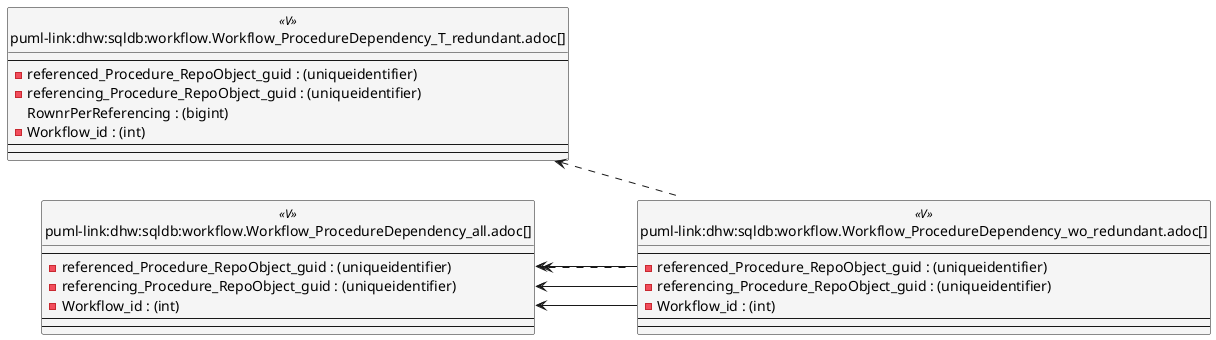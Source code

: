 @startuml
left to right direction
'top to bottom direction
hide circle
'avoide "." issues:
set namespaceSeparator none


skinparam class {
  BackgroundColor White
  BackgroundColor<<FN>> Yellow
  BackgroundColor<<FS>> Yellow
  BackgroundColor<<FT>> LightGray
  BackgroundColor<<IF>> Yellow
  BackgroundColor<<IS>> Yellow
  BackgroundColor<<P>> Aqua
  BackgroundColor<<PC>> Aqua
  BackgroundColor<<SN>> Yellow
  BackgroundColor<<SO>> SlateBlue
  BackgroundColor<<TF>> LightGray
  BackgroundColor<<TR>> Tomato
  BackgroundColor<<U>> White
  BackgroundColor<<V>> WhiteSmoke
  BackgroundColor<<X>> Aqua
  BackgroundColor<<external>> AliceBlue
}


entity "puml-link:dhw:sqldb:workflow.Workflow_ProcedureDependency_all.adoc[]" as workflow.Workflow_ProcedureDependency_all << V >> {
  --
  - referenced_Procedure_RepoObject_guid : (uniqueidentifier)
  - referencing_Procedure_RepoObject_guid : (uniqueidentifier)
  - Workflow_id : (int)
  --
  --
}

entity "puml-link:dhw:sqldb:workflow.Workflow_ProcedureDependency_T_redundant.adoc[]" as workflow.Workflow_ProcedureDependency_T_redundant << V >> {
  --
  - referenced_Procedure_RepoObject_guid : (uniqueidentifier)
  - referencing_Procedure_RepoObject_guid : (uniqueidentifier)
  RownrPerReferencing : (bigint)
  - Workflow_id : (int)
  --
  --
}

entity "puml-link:dhw:sqldb:workflow.Workflow_ProcedureDependency_wo_redundant.adoc[]" as workflow.Workflow_ProcedureDependency_wo_redundant << V >> {
  --
  - referenced_Procedure_RepoObject_guid : (uniqueidentifier)
  - referencing_Procedure_RepoObject_guid : (uniqueidentifier)
  - Workflow_id : (int)
  --
  --
}

workflow.Workflow_ProcedureDependency_all <.. workflow.Workflow_ProcedureDependency_wo_redundant
workflow.Workflow_ProcedureDependency_T_redundant <.. workflow.Workflow_ProcedureDependency_wo_redundant
"workflow.Workflow_ProcedureDependency_all::referenced_Procedure_RepoObject_guid" <-- "workflow.Workflow_ProcedureDependency_wo_redundant::referenced_Procedure_RepoObject_guid"
"workflow.Workflow_ProcedureDependency_all::referencing_Procedure_RepoObject_guid" <-- "workflow.Workflow_ProcedureDependency_wo_redundant::referencing_Procedure_RepoObject_guid"
"workflow.Workflow_ProcedureDependency_all::Workflow_id" <-- "workflow.Workflow_ProcedureDependency_wo_redundant::Workflow_id"
@enduml

